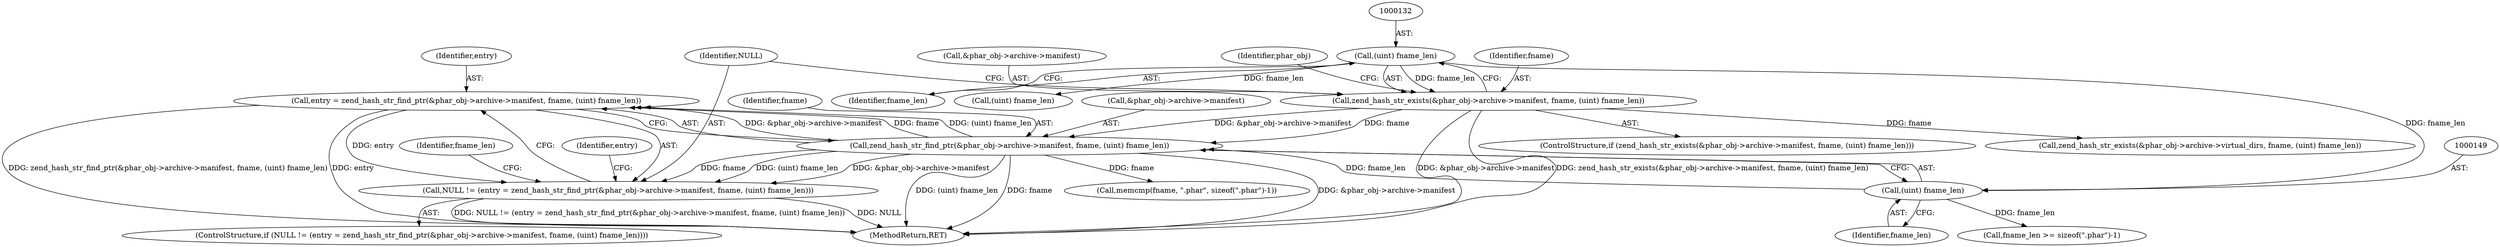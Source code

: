 digraph "0_php_1e9b175204e3286d64dfd6c9f09151c31b5e099a_8@pointer" {
"1000138" [label="(Call,entry = zend_hash_str_find_ptr(&phar_obj->archive->manifest, fname, (uint) fname_len))"];
"1000140" [label="(Call,zend_hash_str_find_ptr(&phar_obj->archive->manifest, fname, (uint) fname_len))"];
"1000123" [label="(Call,zend_hash_str_exists(&phar_obj->archive->manifest, fname, (uint) fname_len))"];
"1000131" [label="(Call,(uint) fname_len)"];
"1000148" [label="(Call,(uint) fname_len)"];
"1000136" [label="(Call,NULL != (entry = zend_hash_str_find_ptr(&phar_obj->archive->manifest, fname, (uint) fname_len)))"];
"1000167" [label="(Call,memcmp(fname, \".phar\", sizeof(\".phar\")-1))"];
"1000161" [label="(Identifier,fname_len)"];
"1000123" [label="(Call,zend_hash_str_exists(&phar_obj->archive->manifest, fname, (uint) fname_len))"];
"1000188" [label="(Call,(uint) fname_len)"];
"1000137" [label="(Identifier,NULL)"];
"1000135" [label="(ControlStructure,if (NULL != (entry = zend_hash_str_find_ptr(&phar_obj->archive->manifest, fname, (uint) fname_len))))"];
"1000139" [label="(Identifier,entry)"];
"1000131" [label="(Call,(uint) fname_len)"];
"1000130" [label="(Identifier,fname)"];
"1000136" [label="(Call,NULL != (entry = zend_hash_str_find_ptr(&phar_obj->archive->manifest, fname, (uint) fname_len)))"];
"1000160" [label="(Call,fname_len >= sizeof(\".phar\")-1)"];
"1000124" [label="(Call,&phar_obj->archive->manifest)"];
"1000133" [label="(Identifier,fname_len)"];
"1000154" [label="(Identifier,entry)"];
"1000150" [label="(Identifier,fname_len)"];
"1000184" [label="(Identifier,phar_obj)"];
"1000147" [label="(Identifier,fname)"];
"1000122" [label="(ControlStructure,if (zend_hash_str_exists(&phar_obj->archive->manifest, fname, (uint) fname_len)))"];
"1000180" [label="(Call,zend_hash_str_exists(&phar_obj->archive->virtual_dirs, fname, (uint) fname_len))"];
"1000148" [label="(Call,(uint) fname_len)"];
"1000138" [label="(Call,entry = zend_hash_str_find_ptr(&phar_obj->archive->manifest, fname, (uint) fname_len))"];
"1000194" [label="(MethodReturn,RET)"];
"1000141" [label="(Call,&phar_obj->archive->manifest)"];
"1000140" [label="(Call,zend_hash_str_find_ptr(&phar_obj->archive->manifest, fname, (uint) fname_len))"];
"1000138" -> "1000136"  [label="AST: "];
"1000138" -> "1000140"  [label="CFG: "];
"1000139" -> "1000138"  [label="AST: "];
"1000140" -> "1000138"  [label="AST: "];
"1000136" -> "1000138"  [label="CFG: "];
"1000138" -> "1000194"  [label="DDG: entry"];
"1000138" -> "1000194"  [label="DDG: zend_hash_str_find_ptr(&phar_obj->archive->manifest, fname, (uint) fname_len)"];
"1000138" -> "1000136"  [label="DDG: entry"];
"1000140" -> "1000138"  [label="DDG: &phar_obj->archive->manifest"];
"1000140" -> "1000138"  [label="DDG: fname"];
"1000140" -> "1000138"  [label="DDG: (uint) fname_len"];
"1000140" -> "1000148"  [label="CFG: "];
"1000141" -> "1000140"  [label="AST: "];
"1000147" -> "1000140"  [label="AST: "];
"1000148" -> "1000140"  [label="AST: "];
"1000140" -> "1000194"  [label="DDG: (uint) fname_len"];
"1000140" -> "1000194"  [label="DDG: &phar_obj->archive->manifest"];
"1000140" -> "1000194"  [label="DDG: fname"];
"1000140" -> "1000136"  [label="DDG: &phar_obj->archive->manifest"];
"1000140" -> "1000136"  [label="DDG: fname"];
"1000140" -> "1000136"  [label="DDG: (uint) fname_len"];
"1000123" -> "1000140"  [label="DDG: &phar_obj->archive->manifest"];
"1000123" -> "1000140"  [label="DDG: fname"];
"1000148" -> "1000140"  [label="DDG: fname_len"];
"1000140" -> "1000167"  [label="DDG: fname"];
"1000123" -> "1000122"  [label="AST: "];
"1000123" -> "1000131"  [label="CFG: "];
"1000124" -> "1000123"  [label="AST: "];
"1000130" -> "1000123"  [label="AST: "];
"1000131" -> "1000123"  [label="AST: "];
"1000137" -> "1000123"  [label="CFG: "];
"1000184" -> "1000123"  [label="CFG: "];
"1000123" -> "1000194"  [label="DDG: &phar_obj->archive->manifest"];
"1000123" -> "1000194"  [label="DDG: zend_hash_str_exists(&phar_obj->archive->manifest, fname, (uint) fname_len)"];
"1000131" -> "1000123"  [label="DDG: fname_len"];
"1000123" -> "1000180"  [label="DDG: fname"];
"1000131" -> "1000133"  [label="CFG: "];
"1000132" -> "1000131"  [label="AST: "];
"1000133" -> "1000131"  [label="AST: "];
"1000131" -> "1000148"  [label="DDG: fname_len"];
"1000131" -> "1000188"  [label="DDG: fname_len"];
"1000148" -> "1000150"  [label="CFG: "];
"1000149" -> "1000148"  [label="AST: "];
"1000150" -> "1000148"  [label="AST: "];
"1000148" -> "1000160"  [label="DDG: fname_len"];
"1000136" -> "1000135"  [label="AST: "];
"1000137" -> "1000136"  [label="AST: "];
"1000154" -> "1000136"  [label="CFG: "];
"1000161" -> "1000136"  [label="CFG: "];
"1000136" -> "1000194"  [label="DDG: NULL != (entry = zend_hash_str_find_ptr(&phar_obj->archive->manifest, fname, (uint) fname_len))"];
"1000136" -> "1000194"  [label="DDG: NULL"];
}
